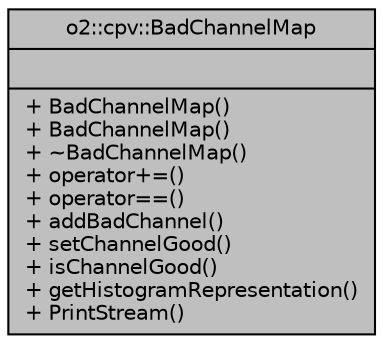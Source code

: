 digraph "o2::cpv::BadChannelMap"
{
 // INTERACTIVE_SVG=YES
  bgcolor="transparent";
  edge [fontname="Helvetica",fontsize="10",labelfontname="Helvetica",labelfontsize="10"];
  node [fontname="Helvetica",fontsize="10",shape=record];
  Node1 [label="{o2::cpv::BadChannelMap\n||+ BadChannelMap()\l+ BadChannelMap()\l+ ~BadChannelMap()\l+ operator+=()\l+ operator==()\l+ addBadChannel()\l+ setChannelGood()\l+ isChannelGood()\l+ getHistogramRepresentation()\l+ PrintStream()\l}",height=0.2,width=0.4,color="black", fillcolor="grey75", style="filled", fontcolor="black"];
}
